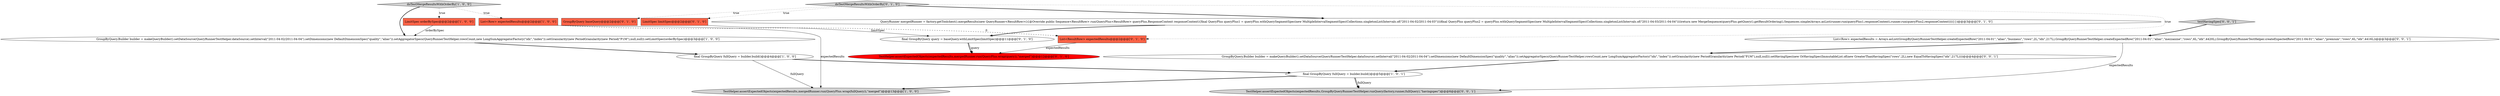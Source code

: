 digraph {
16 [style = filled, label = "GroupByQuery.Builder builder = makeQueryBuilder().setDataSource(QueryRunnerTestHelper.dataSource).setInterval(\"2011-04-02/2011-04-04\").setDimensions(new DefaultDimensionSpec(\"quality\",\"alias\")).setAggregatorSpecs(QueryRunnerTestHelper.rowsCount,new LongSumAggregatorFactory(\"idx\",\"index\")).setGranularity(new PeriodGranularity(new Period(\"P1M\"),null,null)).setHavingSpec(new OrHavingSpec(ImmutableList.of(new GreaterThanHavingSpec(\"rows\",2L),new EqualToHavingSpec(\"idx\",217L))))@@@4@@@['0', '0', '1']", fillcolor = white, shape = ellipse image = "AAA0AAABBB3BBB"];
17 [style = filled, label = "List<Row> expectedResults = Arrays.asList(GroupByQueryRunnerTestHelper.createExpectedRow(\"2011-04-01\",\"alias\",\"business\",\"rows\",2L,\"idx\",217L),GroupByQueryRunnerTestHelper.createExpectedRow(\"2011-04-01\",\"alias\",\"mezzanine\",\"rows\",6L,\"idx\",4420L),GroupByQueryRunnerTestHelper.createExpectedRow(\"2011-04-01\",\"alias\",\"premium\",\"rows\",6L,\"idx\",4416L))@@@3@@@['0', '0', '1']", fillcolor = white, shape = ellipse image = "AAA0AAABBB3BBB"];
6 [style = filled, label = "final GroupByQuery fullQuery = builder.build()@@@5@@@['1', '0', '1']", fillcolor = white, shape = ellipse image = "AAA0AAABBB1BBB"];
9 [style = filled, label = "doTestMergeResultsWithOrderBy['0', '1', '0']", fillcolor = lightgray, shape = diamond image = "AAA0AAABBB2BBB"];
5 [style = filled, label = "final GroupByQuery fullQuery = builder.build()@@@4@@@['1', '0', '0']", fillcolor = white, shape = ellipse image = "AAA0AAABBB1BBB"];
8 [style = filled, label = "final GroupByQuery query = baseQuery.withLimitSpec(limitSpec)@@@11@@@['0', '1', '0']", fillcolor = white, shape = ellipse image = "AAA0AAABBB2BBB"];
15 [style = filled, label = "testHavingSpec['0', '0', '1']", fillcolor = lightgray, shape = diamond image = "AAA0AAABBB3BBB"];
13 [style = filled, label = "TestHelper.assertExpectedObjects(expectedResults,mergedRunner.run(QueryPlus.wrap(query)),\"merged\")@@@12@@@['0', '1', '0']", fillcolor = red, shape = ellipse image = "AAA1AAABBB2BBB"];
12 [style = filled, label = "QueryRunner mergedRunner = factory.getToolchest().mergeResults(new QueryRunner<ResultRow>(){@Override public Sequence<ResultRow> run(QueryPlus<ResultRow> queryPlus,ResponseContext responseContext){final QueryPlus queryPlus1 = queryPlus.withQuerySegmentSpec(new MultipleIntervalSegmentSpec(Collections.singletonList(Intervals.of(\"2011-04-02/2011-04-03\"))))final QueryPlus queryPlus2 = queryPlus.withQuerySegmentSpec(new MultipleIntervalSegmentSpec(Collections.singletonList(Intervals.of(\"2011-04-03/2011-04-04\"))))return new MergeSequence(queryPlus.getQuery().getResultOrdering(),Sequences.simple(Arrays.asList(runner.run(queryPlus1,responseContext),runner.run(queryPlus2,responseContext))))}})@@@3@@@['0', '1', '0']", fillcolor = white, shape = ellipse image = "AAA0AAABBB2BBB"];
10 [style = filled, label = "GroupByQuery baseQuery@@@2@@@['0', '1', '0']", fillcolor = tomato, shape = box image = "AAA0AAABBB2BBB"];
7 [style = filled, label = "LimitSpec limitSpec@@@2@@@['0', '1', '0']", fillcolor = tomato, shape = box image = "AAA0AAABBB2BBB"];
3 [style = filled, label = "GroupByQuery.Builder builder = makeQueryBuilder().setDataSource(QueryRunnerTestHelper.dataSource).setInterval(\"2011-04-02/2011-04-04\").setDimensions(new DefaultDimensionSpec(\"quality\",\"alias\")).setAggregatorSpecs(QueryRunnerTestHelper.rowsCount,new LongSumAggregatorFactory(\"idx\",\"index\")).setGranularity(new PeriodGranularity(new Period(\"P1M\"),null,null)).setLimitSpec(orderBySpec)@@@3@@@['1', '0', '0']", fillcolor = white, shape = ellipse image = "AAA0AAABBB1BBB"];
11 [style = filled, label = "List<ResultRow> expectedResults@@@2@@@['0', '1', '0']", fillcolor = tomato, shape = box image = "AAA1AAABBB2BBB"];
2 [style = filled, label = "LimitSpec orderBySpec@@@2@@@['1', '0', '0']", fillcolor = tomato, shape = box image = "AAA0AAABBB1BBB"];
0 [style = filled, label = "TestHelper.assertExpectedObjects(expectedResults,mergedRunner.run(QueryPlus.wrap(fullQuery)),\"merged\")@@@13@@@['1', '0', '0']", fillcolor = lightgray, shape = ellipse image = "AAA0AAABBB1BBB"];
14 [style = filled, label = "TestHelper.assertExpectedObjects(expectedResults,GroupByQueryRunnerTestHelper.runQuery(factory,runner,fullQuery),\"havingspec\")@@@6@@@['0', '0', '1']", fillcolor = lightgray, shape = ellipse image = "AAA0AAABBB3BBB"];
1 [style = filled, label = "doTestMergeResultsWithOrderBy['1', '0', '0']", fillcolor = lightgray, shape = diamond image = "AAA0AAABBB1BBB"];
4 [style = filled, label = "List<Row> expectedResults@@@2@@@['1', '0', '0']", fillcolor = tomato, shape = box image = "AAA1AAABBB1BBB"];
4->0 [style = solid, label="expectedResults"];
16->6 [style = bold, label=""];
9->11 [style = dotted, label="true"];
2->3 [style = solid, label="orderBySpec"];
1->3 [style = bold, label=""];
11->13 [style = solid, label="expectedResults"];
6->0 [style = bold, label=""];
1->4 [style = dotted, label="true"];
6->14 [style = bold, label=""];
8->13 [style = solid, label="query"];
15->17 [style = bold, label=""];
3->5 [style = bold, label=""];
5->6 [style = bold, label=""];
12->8 [style = bold, label=""];
5->0 [style = solid, label="fullQuery"];
6->14 [style = solid, label="fullQuery"];
17->14 [style = solid, label="expectedResults"];
9->12 [style = bold, label=""];
7->8 [style = solid, label="limitSpec"];
9->7 [style = dotted, label="true"];
1->2 [style = dotted, label="true"];
4->11 [style = dashed, label="0"];
9->10 [style = dotted, label="true"];
17->16 [style = bold, label=""];
8->13 [style = bold, label=""];
}
